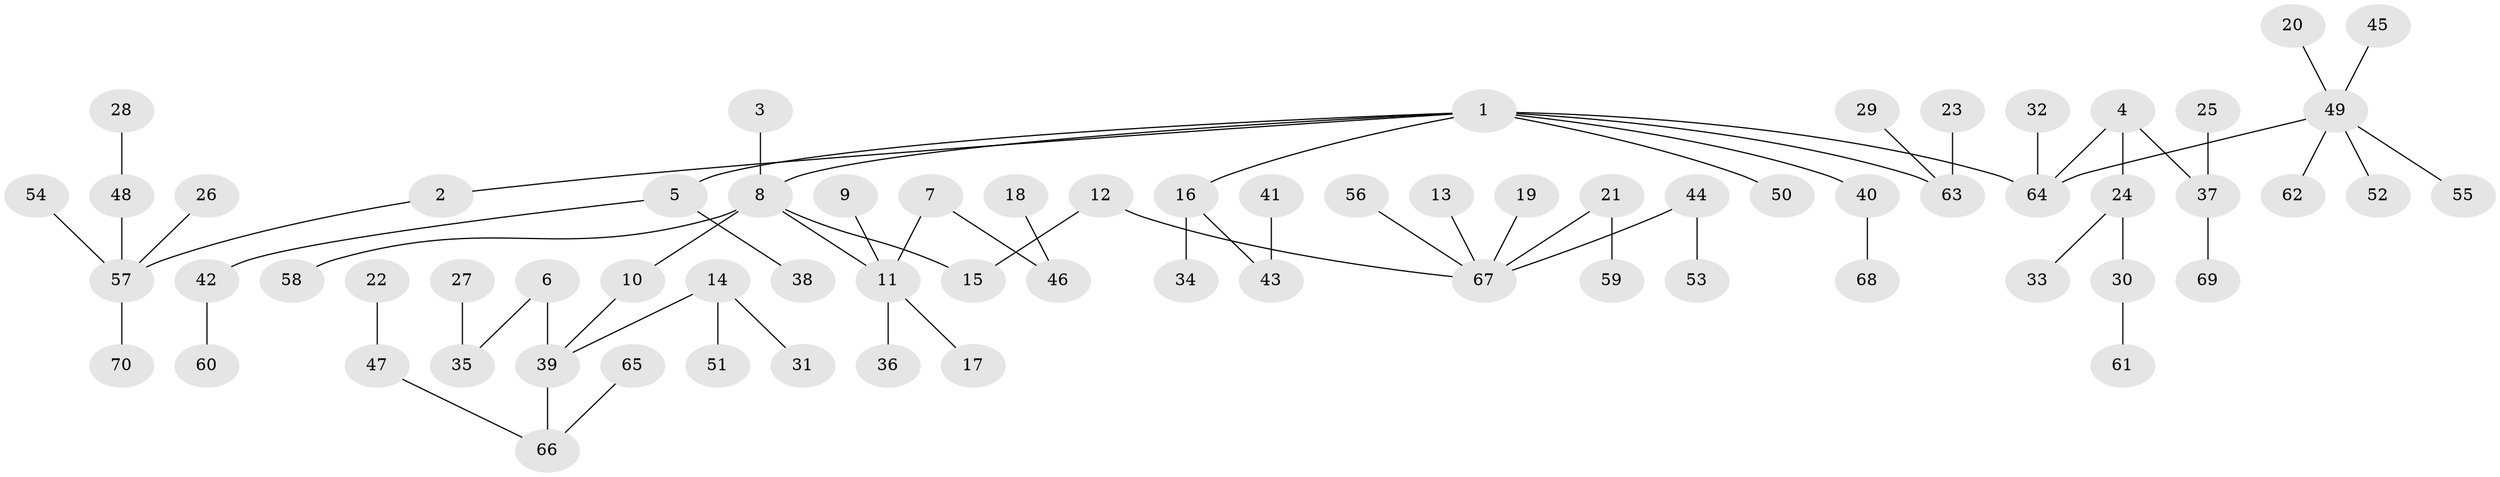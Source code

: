 // original degree distribution, {3: 0.10071942446043165, 5: 0.02158273381294964, 6: 0.02158273381294964, 4: 0.050359712230215826, 2: 0.3381294964028777, 1: 0.45323741007194246, 8: 0.014388489208633094}
// Generated by graph-tools (version 1.1) at 2025/26/03/09/25 03:26:23]
// undirected, 70 vertices, 69 edges
graph export_dot {
graph [start="1"]
  node [color=gray90,style=filled];
  1;
  2;
  3;
  4;
  5;
  6;
  7;
  8;
  9;
  10;
  11;
  12;
  13;
  14;
  15;
  16;
  17;
  18;
  19;
  20;
  21;
  22;
  23;
  24;
  25;
  26;
  27;
  28;
  29;
  30;
  31;
  32;
  33;
  34;
  35;
  36;
  37;
  38;
  39;
  40;
  41;
  42;
  43;
  44;
  45;
  46;
  47;
  48;
  49;
  50;
  51;
  52;
  53;
  54;
  55;
  56;
  57;
  58;
  59;
  60;
  61;
  62;
  63;
  64;
  65;
  66;
  67;
  68;
  69;
  70;
  1 -- 2 [weight=1.0];
  1 -- 5 [weight=1.0];
  1 -- 8 [weight=1.0];
  1 -- 16 [weight=1.0];
  1 -- 40 [weight=1.0];
  1 -- 50 [weight=1.0];
  1 -- 63 [weight=1.0];
  1 -- 64 [weight=1.0];
  2 -- 57 [weight=1.0];
  3 -- 8 [weight=1.0];
  4 -- 24 [weight=1.0];
  4 -- 37 [weight=1.0];
  4 -- 64 [weight=1.0];
  5 -- 38 [weight=1.0];
  5 -- 42 [weight=1.0];
  6 -- 35 [weight=1.0];
  6 -- 39 [weight=1.0];
  7 -- 11 [weight=1.0];
  7 -- 46 [weight=1.0];
  8 -- 10 [weight=1.0];
  8 -- 11 [weight=1.0];
  8 -- 15 [weight=1.0];
  8 -- 58 [weight=1.0];
  9 -- 11 [weight=1.0];
  10 -- 39 [weight=1.0];
  11 -- 17 [weight=1.0];
  11 -- 36 [weight=1.0];
  12 -- 15 [weight=1.0];
  12 -- 67 [weight=1.0];
  13 -- 67 [weight=1.0];
  14 -- 31 [weight=1.0];
  14 -- 39 [weight=1.0];
  14 -- 51 [weight=1.0];
  16 -- 34 [weight=1.0];
  16 -- 43 [weight=1.0];
  18 -- 46 [weight=1.0];
  19 -- 67 [weight=1.0];
  20 -- 49 [weight=1.0];
  21 -- 59 [weight=1.0];
  21 -- 67 [weight=1.0];
  22 -- 47 [weight=1.0];
  23 -- 63 [weight=1.0];
  24 -- 30 [weight=1.0];
  24 -- 33 [weight=1.0];
  25 -- 37 [weight=1.0];
  26 -- 57 [weight=1.0];
  27 -- 35 [weight=1.0];
  28 -- 48 [weight=1.0];
  29 -- 63 [weight=1.0];
  30 -- 61 [weight=1.0];
  32 -- 64 [weight=1.0];
  37 -- 69 [weight=1.0];
  39 -- 66 [weight=1.0];
  40 -- 68 [weight=1.0];
  41 -- 43 [weight=1.0];
  42 -- 60 [weight=1.0];
  44 -- 53 [weight=1.0];
  44 -- 67 [weight=1.0];
  45 -- 49 [weight=1.0];
  47 -- 66 [weight=1.0];
  48 -- 57 [weight=1.0];
  49 -- 52 [weight=1.0];
  49 -- 55 [weight=1.0];
  49 -- 62 [weight=1.0];
  49 -- 64 [weight=1.0];
  54 -- 57 [weight=1.0];
  56 -- 67 [weight=1.0];
  57 -- 70 [weight=1.0];
  65 -- 66 [weight=1.0];
}
